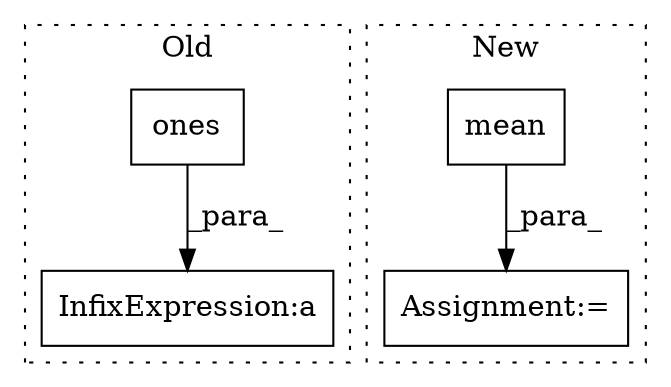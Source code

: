 digraph G {
subgraph cluster0 {
1 [label="ones" a="32" s="5834,5849" l="5,1" shape="box"];
4 [label="InfixExpression:a" a="27" s="6583" l="3" shape="box"];
label = "Old";
style="dotted";
}
subgraph cluster1 {
2 [label="mean" a="32" s="6017,6067" l="5,1" shape="box"];
3 [label="Assignment:=" a="7" s="6009" l="1" shape="box"];
label = "New";
style="dotted";
}
1 -> 4 [label="_para_"];
2 -> 3 [label="_para_"];
}